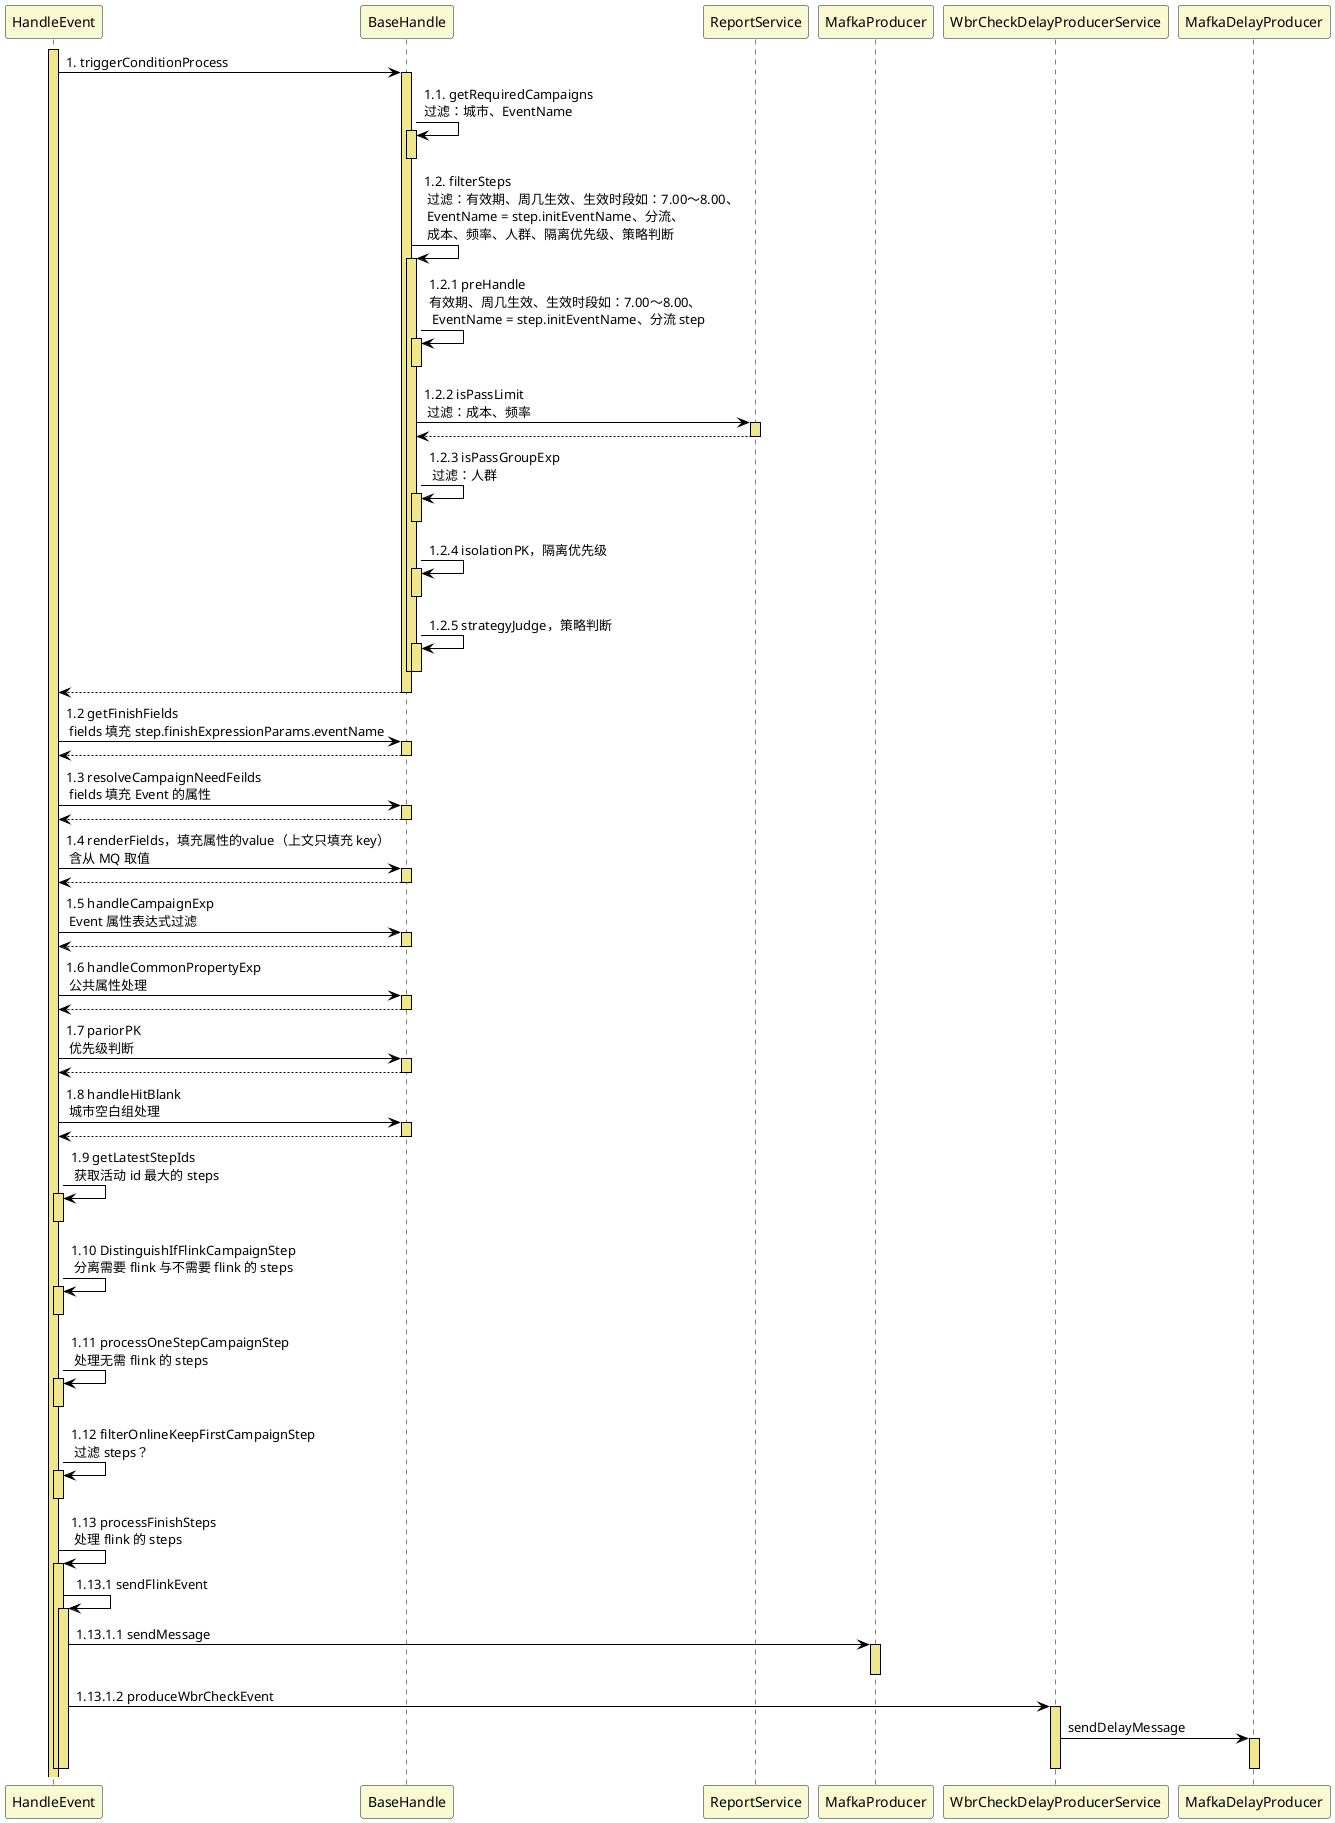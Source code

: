 @startuml
skinparam sequence {
    ArrowColor black
    LifeLineBorderColor black
    LifeLineBackgroundColor khaki
    ParticipantBackgroundColor lightgoldenrodyellow
}

activate HandleEvent
HandleEvent -> BaseHandle : 1. triggerConditionProcess
activate BaseHandle
BaseHandle -> BaseHandle : 1.1. getRequiredCampaigns \n过滤：城市、EventName
activate BaseHandle
deactivate BaseHandle
BaseHandle -> BaseHandle : 1.2. filterSteps \n 过滤：有效期、周几生效、生效时段如：7.00～8.00、\n EventName = step.initEventName、分流、\n 成本、频率、人群、隔离优先级、策略判断
activate BaseHandle
BaseHandle -> BaseHandle : 1.2.1 preHandle \n有效期、周几生效、生效时段如：7.00～8.00、\n EventName = step.initEventName、分流 step
activate BaseHandle
deactivate BaseHandle
BaseHandle -> ReportService : 1.2.2 isPassLimit \n 过滤：成本、频率
activate ReportService
ReportService --> BaseHandle
deactivate ReportService
BaseHandle -> BaseHandle : 1.2.3 isPassGroupExp \n 过滤：人群
activate BaseHandle
deactivate BaseHandle
BaseHandle -> BaseHandle : 1.2.4 isolationPK，隔离优先级
activate BaseHandle
deactivate BaseHandle
BaseHandle -> BaseHandle : 1.2.5 strategyJudge，策略判断
activate BaseHandle
deactivate BaseHandle
deactivate BaseHandle
BaseHandle --> HandleEvent
deactivate BaseHandle
HandleEvent -> BaseHandle : 1.2 getFinishFields \n fields 填充 step.finishExpressionParams.eventName
activate BaseHandle
BaseHandle --> HandleEvent
deactivate BaseHandle
HandleEvent -> BaseHandle : 1.3 resolveCampaignNeedFeilds \n fields 填充 Event 的属性
activate BaseHandle
BaseHandle --> HandleEvent
deactivate BaseHandle
HandleEvent -> BaseHandle : 1.4 renderFields，填充属性的value（上文只填充 key）\n 含从 MQ 取值
activate BaseHandle
BaseHandle --> HandleEvent
deactivate BaseHandle
HandleEvent -> BaseHandle : 1.5 handleCampaignExp \n Event 属性表达式过滤
activate BaseHandle
BaseHandle --> HandleEvent
deactivate BaseHandle
HandleEvent -> BaseHandle : 1.6 handleCommonPropertyExp \n 公共属性处理
activate BaseHandle
BaseHandle --> HandleEvent
deactivate BaseHandle
HandleEvent -> BaseHandle : 1.7 pariorPK \n 优先级判断
activate BaseHandle
BaseHandle --> HandleEvent
deactivate BaseHandle
HandleEvent -> BaseHandle : 1.8 handleHitBlank \n 城市空白组处理
activate BaseHandle
BaseHandle --> HandleEvent
deactivate BaseHandle
HandleEvent -> HandleEvent : 1.9 getLatestStepIds \n 获取活动 id 最大的 steps
activate HandleEvent
deactivate HandleEvent
HandleEvent -> HandleEvent : 1.10 DistinguishIfFlinkCampaignStep \n 分离需要 flink 与不需要 flink 的 steps
activate HandleEvent
deactivate HandleEvent
HandleEvent -> HandleEvent : 1.11 processOneStepCampaignStep \n 处理无需 flink 的 steps
activate HandleEvent
deactivate HandleEvent
HandleEvent -> HandleEvent : 1.12 filterOnlineKeepFirstCampaignStep \n 过滤 steps？
activate HandleEvent
deactivate HandleEvent
HandleEvent -> HandleEvent : 1.13 processFinishSteps \n 处理 flink 的 steps
activate HandleEvent
HandleEvent -> HandleEvent : 1.13.1 sendFlinkEvent
activate HandleEvent
HandleEvent -> MafkaProducer : 1.13.1.1 sendMessage
activate MafkaProducer
deactivate MafkaProducer
HandleEvent -> WbrCheckDelayProducerService : 1.13.1.2 produceWbrCheckEvent
activate WbrCheckDelayProducerService
WbrCheckDelayProducerService -> MafkaDelayProducer : sendDelayMessage
activate MafkaDelayProducer
deactivate MafkaDelayProducer
deactivate WbrCheckDelayProducerService
deactivate HandleEvent
deactivate HandleEvent
@enduml